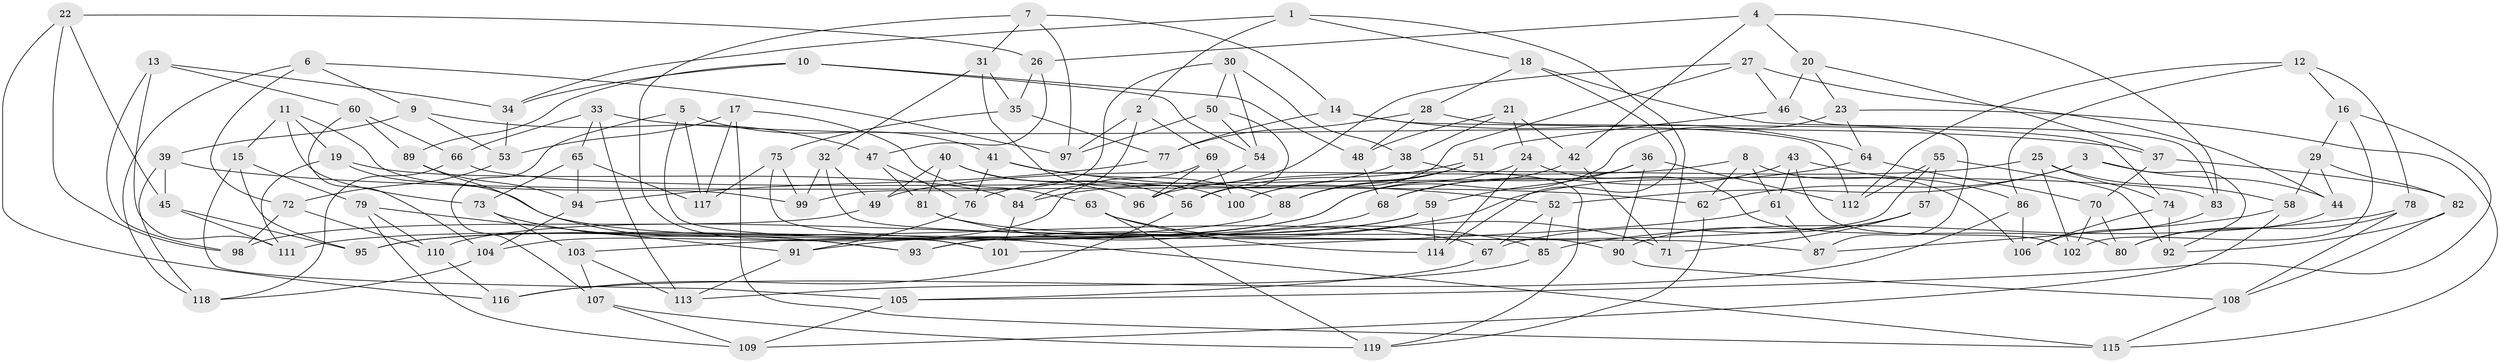 // coarse degree distribution, {9: 0.16666666666666666, 11: 0.10416666666666667, 4: 0.4583333333333333, 8: 0.10416666666666667, 5: 0.041666666666666664, 7: 0.020833333333333332, 6: 0.041666666666666664, 3: 0.041666666666666664, 2: 0.020833333333333332}
// Generated by graph-tools (version 1.1) at 2025/54/03/04/25 22:54:02]
// undirected, 119 vertices, 238 edges
graph export_dot {
  node [color=gray90,style=filled];
  1;
  2;
  3;
  4;
  5;
  6;
  7;
  8;
  9;
  10;
  11;
  12;
  13;
  14;
  15;
  16;
  17;
  18;
  19;
  20;
  21;
  22;
  23;
  24;
  25;
  26;
  27;
  28;
  29;
  30;
  31;
  32;
  33;
  34;
  35;
  36;
  37;
  38;
  39;
  40;
  41;
  42;
  43;
  44;
  45;
  46;
  47;
  48;
  49;
  50;
  51;
  52;
  53;
  54;
  55;
  56;
  57;
  58;
  59;
  60;
  61;
  62;
  63;
  64;
  65;
  66;
  67;
  68;
  69;
  70;
  71;
  72;
  73;
  74;
  75;
  76;
  77;
  78;
  79;
  80;
  81;
  82;
  83;
  84;
  85;
  86;
  87;
  88;
  89;
  90;
  91;
  92;
  93;
  94;
  95;
  96;
  97;
  98;
  99;
  100;
  101;
  102;
  103;
  104;
  105;
  106;
  107;
  108;
  109;
  110;
  111;
  112;
  113;
  114;
  115;
  116;
  117;
  118;
  119;
  1 -- 18;
  1 -- 34;
  1 -- 2;
  1 -- 71;
  2 -- 97;
  2 -- 69;
  2 -- 84;
  3 -- 44;
  3 -- 62;
  3 -- 52;
  3 -- 92;
  4 -- 83;
  4 -- 20;
  4 -- 42;
  4 -- 26;
  5 -- 101;
  5 -- 117;
  5 -- 41;
  5 -- 107;
  6 -- 9;
  6 -- 97;
  6 -- 118;
  6 -- 72;
  7 -- 97;
  7 -- 31;
  7 -- 14;
  7 -- 101;
  8 -- 49;
  8 -- 106;
  8 -- 61;
  8 -- 62;
  9 -- 39;
  9 -- 47;
  9 -- 53;
  10 -- 34;
  10 -- 54;
  10 -- 48;
  10 -- 89;
  11 -- 99;
  11 -- 19;
  11 -- 15;
  11 -- 73;
  12 -- 78;
  12 -- 16;
  12 -- 86;
  12 -- 112;
  13 -- 34;
  13 -- 60;
  13 -- 111;
  13 -- 98;
  14 -- 77;
  14 -- 112;
  14 -- 64;
  15 -- 105;
  15 -- 79;
  15 -- 95;
  16 -- 105;
  16 -- 102;
  16 -- 29;
  17 -- 117;
  17 -- 63;
  17 -- 115;
  17 -- 53;
  18 -- 28;
  18 -- 83;
  18 -- 114;
  19 -- 67;
  19 -- 111;
  19 -- 84;
  20 -- 23;
  20 -- 37;
  20 -- 46;
  21 -- 24;
  21 -- 48;
  21 -- 38;
  21 -- 42;
  22 -- 98;
  22 -- 45;
  22 -- 26;
  22 -- 116;
  23 -- 111;
  23 -- 64;
  23 -- 115;
  24 -- 88;
  24 -- 80;
  24 -- 114;
  25 -- 58;
  25 -- 96;
  25 -- 102;
  25 -- 74;
  26 -- 47;
  26 -- 35;
  27 -- 100;
  27 -- 46;
  27 -- 76;
  27 -- 44;
  28 -- 74;
  28 -- 77;
  28 -- 48;
  29 -- 82;
  29 -- 58;
  29 -- 44;
  30 -- 38;
  30 -- 99;
  30 -- 54;
  30 -- 50;
  31 -- 100;
  31 -- 35;
  31 -- 32;
  32 -- 49;
  32 -- 87;
  32 -- 99;
  33 -- 66;
  33 -- 65;
  33 -- 37;
  33 -- 113;
  34 -- 53;
  35 -- 75;
  35 -- 77;
  36 -- 68;
  36 -- 112;
  36 -- 90;
  36 -- 59;
  37 -- 70;
  37 -- 82;
  38 -- 84;
  38 -- 119;
  39 -- 118;
  39 -- 45;
  39 -- 62;
  40 -- 81;
  40 -- 56;
  40 -- 96;
  40 -- 49;
  41 -- 88;
  41 -- 52;
  41 -- 76;
  42 -- 71;
  42 -- 95;
  43 -- 86;
  43 -- 68;
  43 -- 102;
  43 -- 61;
  44 -- 80;
  45 -- 111;
  45 -- 95;
  46 -- 87;
  46 -- 51;
  47 -- 76;
  47 -- 81;
  48 -- 68;
  49 -- 98;
  50 -- 56;
  50 -- 54;
  50 -- 97;
  51 -- 100;
  51 -- 56;
  51 -- 88;
  52 -- 85;
  52 -- 67;
  53 -- 72;
  54 -- 96;
  55 -- 92;
  55 -- 112;
  55 -- 57;
  55 -- 93;
  56 -- 116;
  57 -- 90;
  57 -- 67;
  57 -- 71;
  58 -- 87;
  58 -- 109;
  59 -- 110;
  59 -- 114;
  59 -- 91;
  60 -- 104;
  60 -- 89;
  60 -- 66;
  61 -- 101;
  61 -- 87;
  62 -- 119;
  63 -- 71;
  63 -- 114;
  63 -- 119;
  64 -- 93;
  64 -- 70;
  65 -- 73;
  65 -- 94;
  65 -- 117;
  66 -- 118;
  66 -- 83;
  67 -- 105;
  68 -- 95;
  69 -- 100;
  69 -- 96;
  69 -- 104;
  70 -- 80;
  70 -- 102;
  72 -- 110;
  72 -- 98;
  73 -- 93;
  73 -- 103;
  74 -- 92;
  74 -- 106;
  75 -- 117;
  75 -- 99;
  75 -- 115;
  76 -- 91;
  77 -- 94;
  78 -- 108;
  78 -- 85;
  78 -- 80;
  79 -- 91;
  79 -- 110;
  79 -- 109;
  81 -- 90;
  81 -- 85;
  82 -- 108;
  82 -- 92;
  83 -- 106;
  84 -- 101;
  85 -- 113;
  86 -- 116;
  86 -- 106;
  88 -- 103;
  89 -- 93;
  89 -- 94;
  90 -- 108;
  91 -- 113;
  94 -- 104;
  103 -- 113;
  103 -- 107;
  104 -- 118;
  105 -- 109;
  107 -- 119;
  107 -- 109;
  108 -- 115;
  110 -- 116;
}
